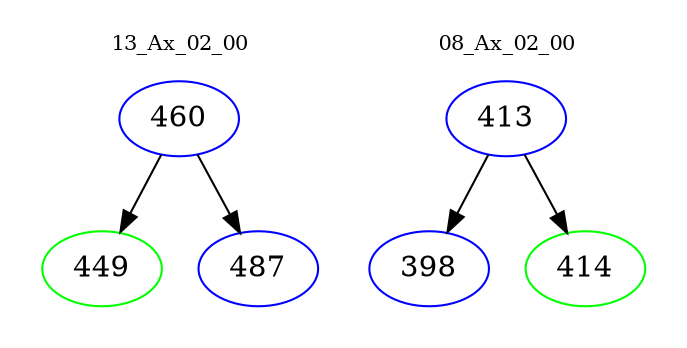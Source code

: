 digraph{
subgraph cluster_0 {
color = white
label = "13_Ax_02_00";
fontsize=10;
T0_460 [label="460", color="blue"]
T0_460 -> T0_449 [color="black"]
T0_449 [label="449", color="green"]
T0_460 -> T0_487 [color="black"]
T0_487 [label="487", color="blue"]
}
subgraph cluster_1 {
color = white
label = "08_Ax_02_00";
fontsize=10;
T1_413 [label="413", color="blue"]
T1_413 -> T1_398 [color="black"]
T1_398 [label="398", color="blue"]
T1_413 -> T1_414 [color="black"]
T1_414 [label="414", color="green"]
}
}
